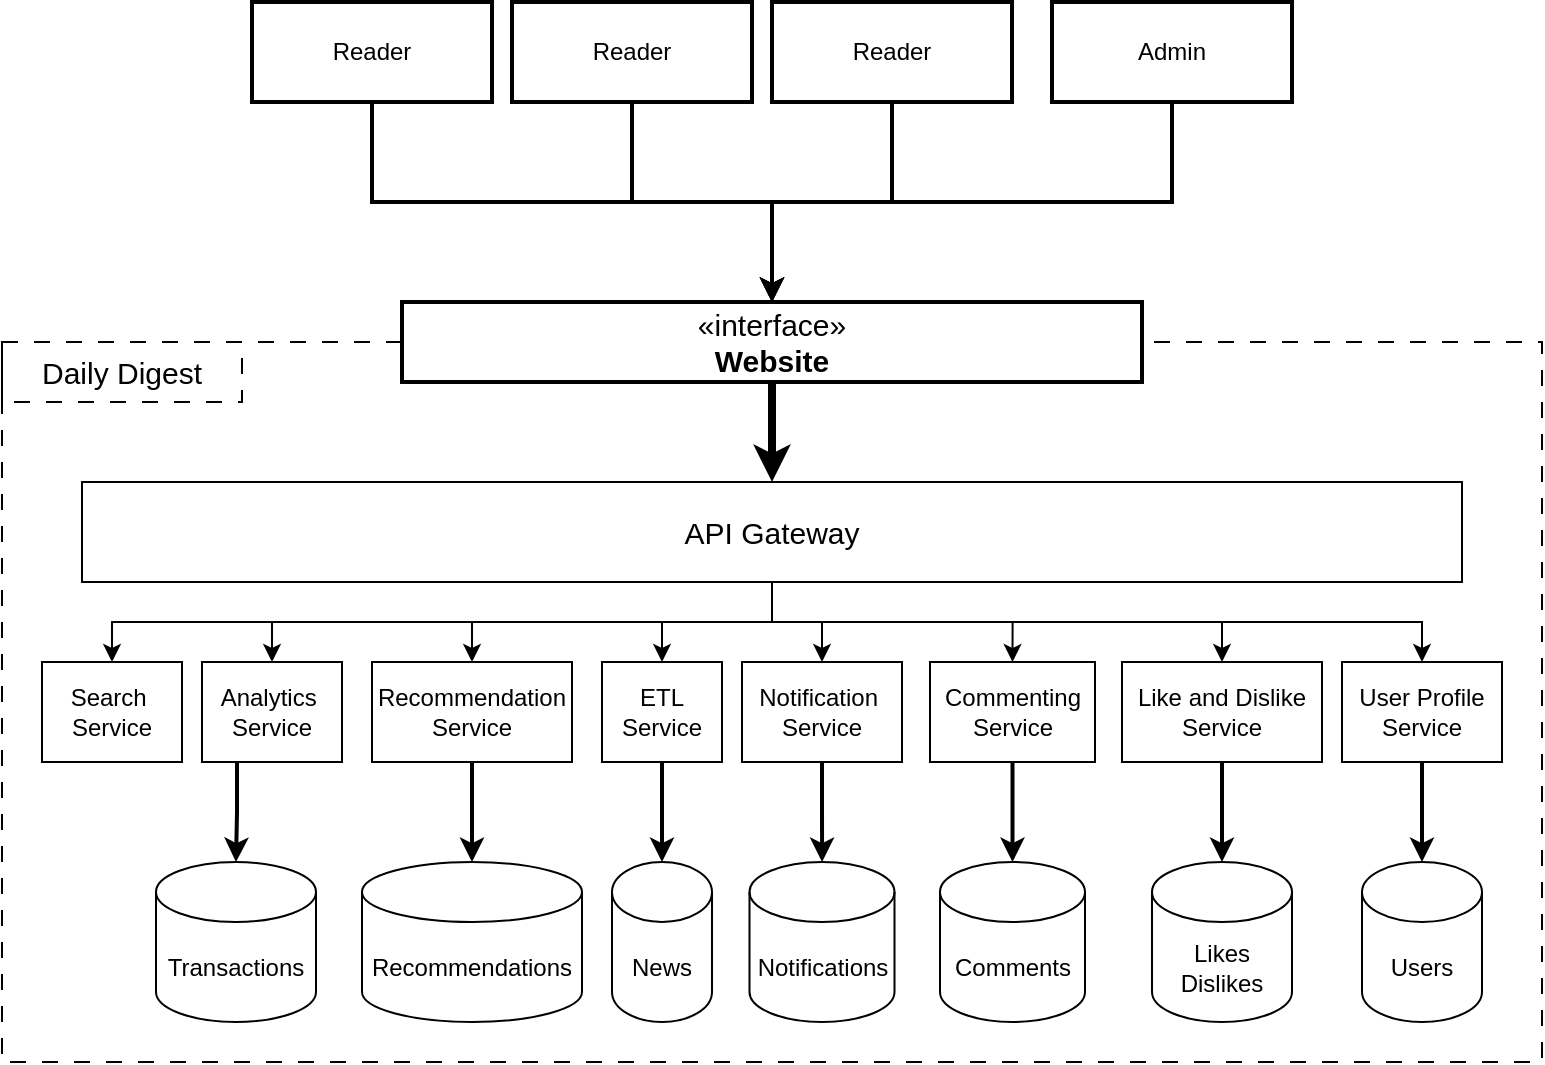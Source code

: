 <mxfile version="24.7.17">
  <diagram name="Page-1" id="c4acf3e9-155e-7222-9cf6-157b1a14988f">
    <mxGraphModel dx="1103" dy="724" grid="1" gridSize="10" guides="1" tooltips="1" connect="1" arrows="1" fold="1" page="1" pageScale="1" pageWidth="850" pageHeight="1100" background="none" math="0" shadow="0">
      <root>
        <mxCell id="0" />
        <mxCell id="1" parent="0" />
        <mxCell id="bPye6WeQD-SdXCSKzYyQ-9" value="" style="rounded=0;whiteSpace=wrap;html=1;fillColor=none;dashed=1;dashPattern=8 8;strokeWidth=1;" vertex="1" parent="1">
          <mxGeometry x="60" y="220" width="770" height="360" as="geometry" />
        </mxCell>
        <mxCell id="bPye6WeQD-SdXCSKzYyQ-15" style="edgeStyle=orthogonalEdgeStyle;rounded=0;orthogonalLoop=1;jettySize=auto;html=1;exitX=0.5;exitY=1;exitDx=0;exitDy=0;strokeWidth=2;entryX=0.5;entryY=0;entryDx=0;entryDy=0;" edge="1" parent="1" source="bPye6WeQD-SdXCSKzYyQ-1" target="bPye6WeQD-SdXCSKzYyQ-22">
          <mxGeometry relative="1" as="geometry">
            <mxPoint x="360" y="200" as="targetPoint" />
          </mxGeometry>
        </mxCell>
        <mxCell id="bPye6WeQD-SdXCSKzYyQ-52" style="edgeStyle=orthogonalEdgeStyle;rounded=0;orthogonalLoop=1;jettySize=auto;html=1;entryX=0.5;entryY=0;entryDx=0;entryDy=0;" edge="1" parent="1" source="bPye6WeQD-SdXCSKzYyQ-3" target="bPye6WeQD-SdXCSKzYyQ-26">
          <mxGeometry relative="1" as="geometry" />
        </mxCell>
        <mxCell id="bPye6WeQD-SdXCSKzYyQ-53" style="edgeStyle=orthogonalEdgeStyle;rounded=0;orthogonalLoop=1;jettySize=auto;html=1;entryX=0.5;entryY=0;entryDx=0;entryDy=0;" edge="1" parent="1" source="bPye6WeQD-SdXCSKzYyQ-3" target="bPye6WeQD-SdXCSKzYyQ-27">
          <mxGeometry relative="1" as="geometry" />
        </mxCell>
        <mxCell id="bPye6WeQD-SdXCSKzYyQ-54" style="edgeStyle=orthogonalEdgeStyle;rounded=0;orthogonalLoop=1;jettySize=auto;html=1;" edge="1" parent="1" source="bPye6WeQD-SdXCSKzYyQ-3" target="bPye6WeQD-SdXCSKzYyQ-28">
          <mxGeometry relative="1" as="geometry" />
        </mxCell>
        <mxCell id="bPye6WeQD-SdXCSKzYyQ-55" style="edgeStyle=orthogonalEdgeStyle;rounded=0;orthogonalLoop=1;jettySize=auto;html=1;entryX=0.5;entryY=0;entryDx=0;entryDy=0;" edge="1" parent="1" source="bPye6WeQD-SdXCSKzYyQ-3" target="bPye6WeQD-SdXCSKzYyQ-30">
          <mxGeometry relative="1" as="geometry" />
        </mxCell>
        <mxCell id="bPye6WeQD-SdXCSKzYyQ-56" style="edgeStyle=orthogonalEdgeStyle;rounded=0;orthogonalLoop=1;jettySize=auto;html=1;entryX=0.5;entryY=0;entryDx=0;entryDy=0;" edge="1" parent="1" source="bPye6WeQD-SdXCSKzYyQ-3" target="bPye6WeQD-SdXCSKzYyQ-35">
          <mxGeometry relative="1" as="geometry" />
        </mxCell>
        <mxCell id="bPye6WeQD-SdXCSKzYyQ-57" style="edgeStyle=orthogonalEdgeStyle;rounded=0;orthogonalLoop=1;jettySize=auto;html=1;entryX=0.5;entryY=0;entryDx=0;entryDy=0;" edge="1" parent="1" source="bPye6WeQD-SdXCSKzYyQ-3" target="bPye6WeQD-SdXCSKzYyQ-45">
          <mxGeometry relative="1" as="geometry" />
        </mxCell>
        <mxCell id="bPye6WeQD-SdXCSKzYyQ-58" style="edgeStyle=orthogonalEdgeStyle;rounded=0;orthogonalLoop=1;jettySize=auto;html=1;entryX=0.5;entryY=0;entryDx=0;entryDy=0;" edge="1" parent="1" source="bPye6WeQD-SdXCSKzYyQ-3" target="bPye6WeQD-SdXCSKzYyQ-31">
          <mxGeometry relative="1" as="geometry" />
        </mxCell>
        <mxCell id="bPye6WeQD-SdXCSKzYyQ-59" style="edgeStyle=orthogonalEdgeStyle;rounded=0;orthogonalLoop=1;jettySize=auto;html=1;" edge="1" parent="1" source="bPye6WeQD-SdXCSKzYyQ-3" target="bPye6WeQD-SdXCSKzYyQ-32">
          <mxGeometry relative="1" as="geometry" />
        </mxCell>
        <mxCell id="bPye6WeQD-SdXCSKzYyQ-3" value="&lt;font style=&quot;font-size: 15px;&quot;&gt;API Gateway&lt;/font&gt;" style="html=1;whiteSpace=wrap;fillColor=default;" vertex="1" parent="1">
          <mxGeometry x="100" y="290" width="690" height="50" as="geometry" />
        </mxCell>
        <mxCell id="bPye6WeQD-SdXCSKzYyQ-12" style="edgeStyle=orthogonalEdgeStyle;rounded=0;orthogonalLoop=1;jettySize=auto;html=1;exitX=0.5;exitY=1;exitDx=0;exitDy=0;entryX=0.5;entryY=0;entryDx=0;entryDy=0;strokeWidth=2;" edge="1" parent="1" source="bPye6WeQD-SdXCSKzYyQ-4" target="bPye6WeQD-SdXCSKzYyQ-22">
          <mxGeometry relative="1" as="geometry" />
        </mxCell>
        <mxCell id="bPye6WeQD-SdXCSKzYyQ-13" style="edgeStyle=orthogonalEdgeStyle;rounded=0;orthogonalLoop=1;jettySize=auto;html=1;exitX=0.5;exitY=1;exitDx=0;exitDy=0;entryX=0.5;entryY=0;entryDx=0;entryDy=0;strokeWidth=2;" edge="1" parent="1" source="bPye6WeQD-SdXCSKzYyQ-5" target="bPye6WeQD-SdXCSKzYyQ-22">
          <mxGeometry relative="1" as="geometry" />
        </mxCell>
        <mxCell id="bPye6WeQD-SdXCSKzYyQ-14" style="edgeStyle=orthogonalEdgeStyle;rounded=0;orthogonalLoop=1;jettySize=auto;html=1;exitX=0.5;exitY=1;exitDx=0;exitDy=0;entryX=0.5;entryY=0;entryDx=0;entryDy=0;strokeWidth=2;" edge="1" parent="1" source="bPye6WeQD-SdXCSKzYyQ-6" target="bPye6WeQD-SdXCSKzYyQ-22">
          <mxGeometry relative="1" as="geometry" />
        </mxCell>
        <mxCell id="bPye6WeQD-SdXCSKzYyQ-10" value="&lt;font style=&quot;font-size: 15px;&quot;&gt;Daily Digest&lt;/font&gt;" style="rounded=0;whiteSpace=wrap;html=1;fillColor=none;dashed=1;strokeColor=default;dashPattern=8 8;" vertex="1" parent="1">
          <mxGeometry x="60" y="220" width="120" height="30" as="geometry" />
        </mxCell>
        <mxCell id="bPye6WeQD-SdXCSKzYyQ-24" style="edgeStyle=orthogonalEdgeStyle;rounded=0;orthogonalLoop=1;jettySize=auto;html=1;exitX=0.5;exitY=1;exitDx=0;exitDy=0;strokeWidth=4;" edge="1" parent="1" source="bPye6WeQD-SdXCSKzYyQ-22" target="bPye6WeQD-SdXCSKzYyQ-3">
          <mxGeometry relative="1" as="geometry" />
        </mxCell>
        <mxCell id="bPye6WeQD-SdXCSKzYyQ-22" value="&lt;font style=&quot;font-size: 15px;&quot;&gt;«interface»&lt;br&gt;&lt;b&gt;Website&lt;/b&gt;&lt;/font&gt;" style="html=1;whiteSpace=wrap;strokeWidth=2;" vertex="1" parent="1">
          <mxGeometry x="260" y="200" width="370" height="40" as="geometry" />
        </mxCell>
        <mxCell id="bPye6WeQD-SdXCSKzYyQ-23" value="" style="group;strokeWidth=5;" vertex="1" connectable="0" parent="1">
          <mxGeometry x="185" y="50" width="520" height="50" as="geometry" />
        </mxCell>
        <mxCell id="bPye6WeQD-SdXCSKzYyQ-1" value="Reader" style="html=1;whiteSpace=wrap;strokeWidth=2;" vertex="1" parent="bPye6WeQD-SdXCSKzYyQ-23">
          <mxGeometry width="120" height="50" as="geometry" />
        </mxCell>
        <mxCell id="bPye6WeQD-SdXCSKzYyQ-4" value="Reader" style="html=1;whiteSpace=wrap;strokeWidth=2;" vertex="1" parent="bPye6WeQD-SdXCSKzYyQ-23">
          <mxGeometry x="130" width="120" height="50" as="geometry" />
        </mxCell>
        <mxCell id="bPye6WeQD-SdXCSKzYyQ-5" value="Reader" style="html=1;whiteSpace=wrap;strokeWidth=2;" vertex="1" parent="bPye6WeQD-SdXCSKzYyQ-23">
          <mxGeometry x="260" width="120" height="50" as="geometry" />
        </mxCell>
        <mxCell id="bPye6WeQD-SdXCSKzYyQ-6" value="Admin" style="html=1;whiteSpace=wrap;strokeWidth=2;" vertex="1" parent="bPye6WeQD-SdXCSKzYyQ-23">
          <mxGeometry x="400" width="120" height="50" as="geometry" />
        </mxCell>
        <mxCell id="bPye6WeQD-SdXCSKzYyQ-34" value="Transactions" style="shape=cylinder3;whiteSpace=wrap;html=1;boundedLbl=1;backgroundOutline=1;size=15;" vertex="1" parent="1">
          <mxGeometry x="137" y="480" width="80" height="80" as="geometry" />
        </mxCell>
        <mxCell id="bPye6WeQD-SdXCSKzYyQ-17" value="News" style="shape=cylinder3;whiteSpace=wrap;html=1;boundedLbl=1;backgroundOutline=1;size=15;" vertex="1" parent="1">
          <mxGeometry x="365" y="480" width="50" height="80" as="geometry" />
        </mxCell>
        <mxCell id="bPye6WeQD-SdXCSKzYyQ-18" value="Notifications" style="shape=cylinder3;whiteSpace=wrap;html=1;boundedLbl=1;backgroundOutline=1;size=15;" vertex="1" parent="1">
          <mxGeometry x="433.75" y="480" width="72.5" height="80" as="geometry" />
        </mxCell>
        <mxCell id="bPye6WeQD-SdXCSKzYyQ-19" value="Likes&lt;div&gt;Dislikes&lt;/div&gt;" style="shape=cylinder3;whiteSpace=wrap;html=1;boundedLbl=1;backgroundOutline=1;size=15;" vertex="1" parent="1">
          <mxGeometry x="635" y="480" width="70" height="80" as="geometry" />
        </mxCell>
        <mxCell id="bPye6WeQD-SdXCSKzYyQ-21" value="Users" style="shape=cylinder3;whiteSpace=wrap;html=1;boundedLbl=1;backgroundOutline=1;size=15;" vertex="1" parent="1">
          <mxGeometry x="740" y="480" width="60" height="80" as="geometry" />
        </mxCell>
        <mxCell id="bPye6WeQD-SdXCSKzYyQ-46" value="" style="group" vertex="1" connectable="0" parent="1">
          <mxGeometry x="80" y="380" width="730" height="50" as="geometry" />
        </mxCell>
        <mxCell id="bPye6WeQD-SdXCSKzYyQ-35" value="Notification&amp;nbsp;&lt;div&gt;Service&lt;/div&gt;" style="html=1;whiteSpace=wrap;" vertex="1" parent="bPye6WeQD-SdXCSKzYyQ-46">
          <mxGeometry x="350" width="80" height="50" as="geometry" />
        </mxCell>
        <mxCell id="bPye6WeQD-SdXCSKzYyQ-45" value="Commenting&lt;br&gt;Service" style="html=1;whiteSpace=wrap;" vertex="1" parent="bPye6WeQD-SdXCSKzYyQ-46">
          <mxGeometry x="444" width="82.5" height="50" as="geometry" />
        </mxCell>
        <mxCell id="bPye6WeQD-SdXCSKzYyQ-26" value="Search&amp;nbsp;&lt;div&gt;Service&lt;/div&gt;" style="html=1;whiteSpace=wrap;" vertex="1" parent="bPye6WeQD-SdXCSKzYyQ-46">
          <mxGeometry width="70" height="50" as="geometry" />
        </mxCell>
        <mxCell id="bPye6WeQD-SdXCSKzYyQ-27" value="Analytics&amp;nbsp;&lt;div&gt;Service&lt;/div&gt;" style="html=1;whiteSpace=wrap;" vertex="1" parent="bPye6WeQD-SdXCSKzYyQ-46">
          <mxGeometry x="80" width="70" height="50" as="geometry" />
        </mxCell>
        <mxCell id="bPye6WeQD-SdXCSKzYyQ-28" value="Recommendation&lt;div&gt;Service&lt;/div&gt;" style="html=1;whiteSpace=wrap;" vertex="1" parent="bPye6WeQD-SdXCSKzYyQ-46">
          <mxGeometry x="165" width="100" height="50" as="geometry" />
        </mxCell>
        <mxCell id="bPye6WeQD-SdXCSKzYyQ-30" value="ETL&lt;div&gt;Service&lt;/div&gt;" style="html=1;whiteSpace=wrap;" vertex="1" parent="bPye6WeQD-SdXCSKzYyQ-46">
          <mxGeometry x="280" width="60" height="50" as="geometry" />
        </mxCell>
        <mxCell id="bPye6WeQD-SdXCSKzYyQ-31" value="Like and Dislike&lt;div&gt;Service&lt;/div&gt;" style="html=1;whiteSpace=wrap;" vertex="1" parent="bPye6WeQD-SdXCSKzYyQ-46">
          <mxGeometry x="540" width="100" height="50" as="geometry" />
        </mxCell>
        <mxCell id="bPye6WeQD-SdXCSKzYyQ-32" value="User Profile&lt;br&gt;Service" style="html=1;whiteSpace=wrap;" vertex="1" parent="bPye6WeQD-SdXCSKzYyQ-46">
          <mxGeometry x="650" width="80" height="50" as="geometry" />
        </mxCell>
        <mxCell id="bPye6WeQD-SdXCSKzYyQ-47" style="edgeStyle=orthogonalEdgeStyle;rounded=0;orthogonalLoop=1;jettySize=auto;html=1;exitX=0.25;exitY=1;exitDx=0;exitDy=0;strokeWidth=2;" edge="1" parent="1" source="bPye6WeQD-SdXCSKzYyQ-27" target="bPye6WeQD-SdXCSKzYyQ-34">
          <mxGeometry relative="1" as="geometry" />
        </mxCell>
        <mxCell id="bPye6WeQD-SdXCSKzYyQ-48" style="edgeStyle=orthogonalEdgeStyle;rounded=0;orthogonalLoop=1;jettySize=auto;html=1;strokeWidth=2;" edge="1" parent="1" source="bPye6WeQD-SdXCSKzYyQ-30" target="bPye6WeQD-SdXCSKzYyQ-17">
          <mxGeometry relative="1" as="geometry" />
        </mxCell>
        <mxCell id="bPye6WeQD-SdXCSKzYyQ-49" style="edgeStyle=orthogonalEdgeStyle;rounded=0;orthogonalLoop=1;jettySize=auto;html=1;strokeWidth=2;" edge="1" parent="1" source="bPye6WeQD-SdXCSKzYyQ-35" target="bPye6WeQD-SdXCSKzYyQ-18">
          <mxGeometry relative="1" as="geometry" />
        </mxCell>
        <mxCell id="bPye6WeQD-SdXCSKzYyQ-50" style="edgeStyle=orthogonalEdgeStyle;rounded=0;orthogonalLoop=1;jettySize=auto;html=1;strokeWidth=2;" edge="1" parent="1" source="bPye6WeQD-SdXCSKzYyQ-31" target="bPye6WeQD-SdXCSKzYyQ-19">
          <mxGeometry relative="1" as="geometry" />
        </mxCell>
        <mxCell id="bPye6WeQD-SdXCSKzYyQ-51" style="edgeStyle=orthogonalEdgeStyle;rounded=0;orthogonalLoop=1;jettySize=auto;html=1;strokeWidth=2;" edge="1" parent="1" source="bPye6WeQD-SdXCSKzYyQ-32" target="bPye6WeQD-SdXCSKzYyQ-21">
          <mxGeometry relative="1" as="geometry" />
        </mxCell>
        <mxCell id="bPye6WeQD-SdXCSKzYyQ-60" value="Recommendations" style="shape=cylinder3;whiteSpace=wrap;html=1;boundedLbl=1;backgroundOutline=1;size=15;" vertex="1" parent="1">
          <mxGeometry x="240" y="480" width="110" height="80" as="geometry" />
        </mxCell>
        <mxCell id="bPye6WeQD-SdXCSKzYyQ-61" style="edgeStyle=orthogonalEdgeStyle;rounded=0;orthogonalLoop=1;jettySize=auto;html=1;strokeWidth=2;" edge="1" parent="1" source="bPye6WeQD-SdXCSKzYyQ-28" target="bPye6WeQD-SdXCSKzYyQ-60">
          <mxGeometry relative="1" as="geometry" />
        </mxCell>
        <mxCell id="bPye6WeQD-SdXCSKzYyQ-62" value="Comments" style="shape=cylinder3;whiteSpace=wrap;html=1;boundedLbl=1;backgroundOutline=1;size=15;" vertex="1" parent="1">
          <mxGeometry x="529" y="480" width="72.5" height="80" as="geometry" />
        </mxCell>
        <mxCell id="bPye6WeQD-SdXCSKzYyQ-63" style="edgeStyle=orthogonalEdgeStyle;rounded=0;orthogonalLoop=1;jettySize=auto;html=1;strokeWidth=2;" edge="1" parent="1" source="bPye6WeQD-SdXCSKzYyQ-45" target="bPye6WeQD-SdXCSKzYyQ-62">
          <mxGeometry relative="1" as="geometry" />
        </mxCell>
      </root>
    </mxGraphModel>
  </diagram>
</mxfile>
